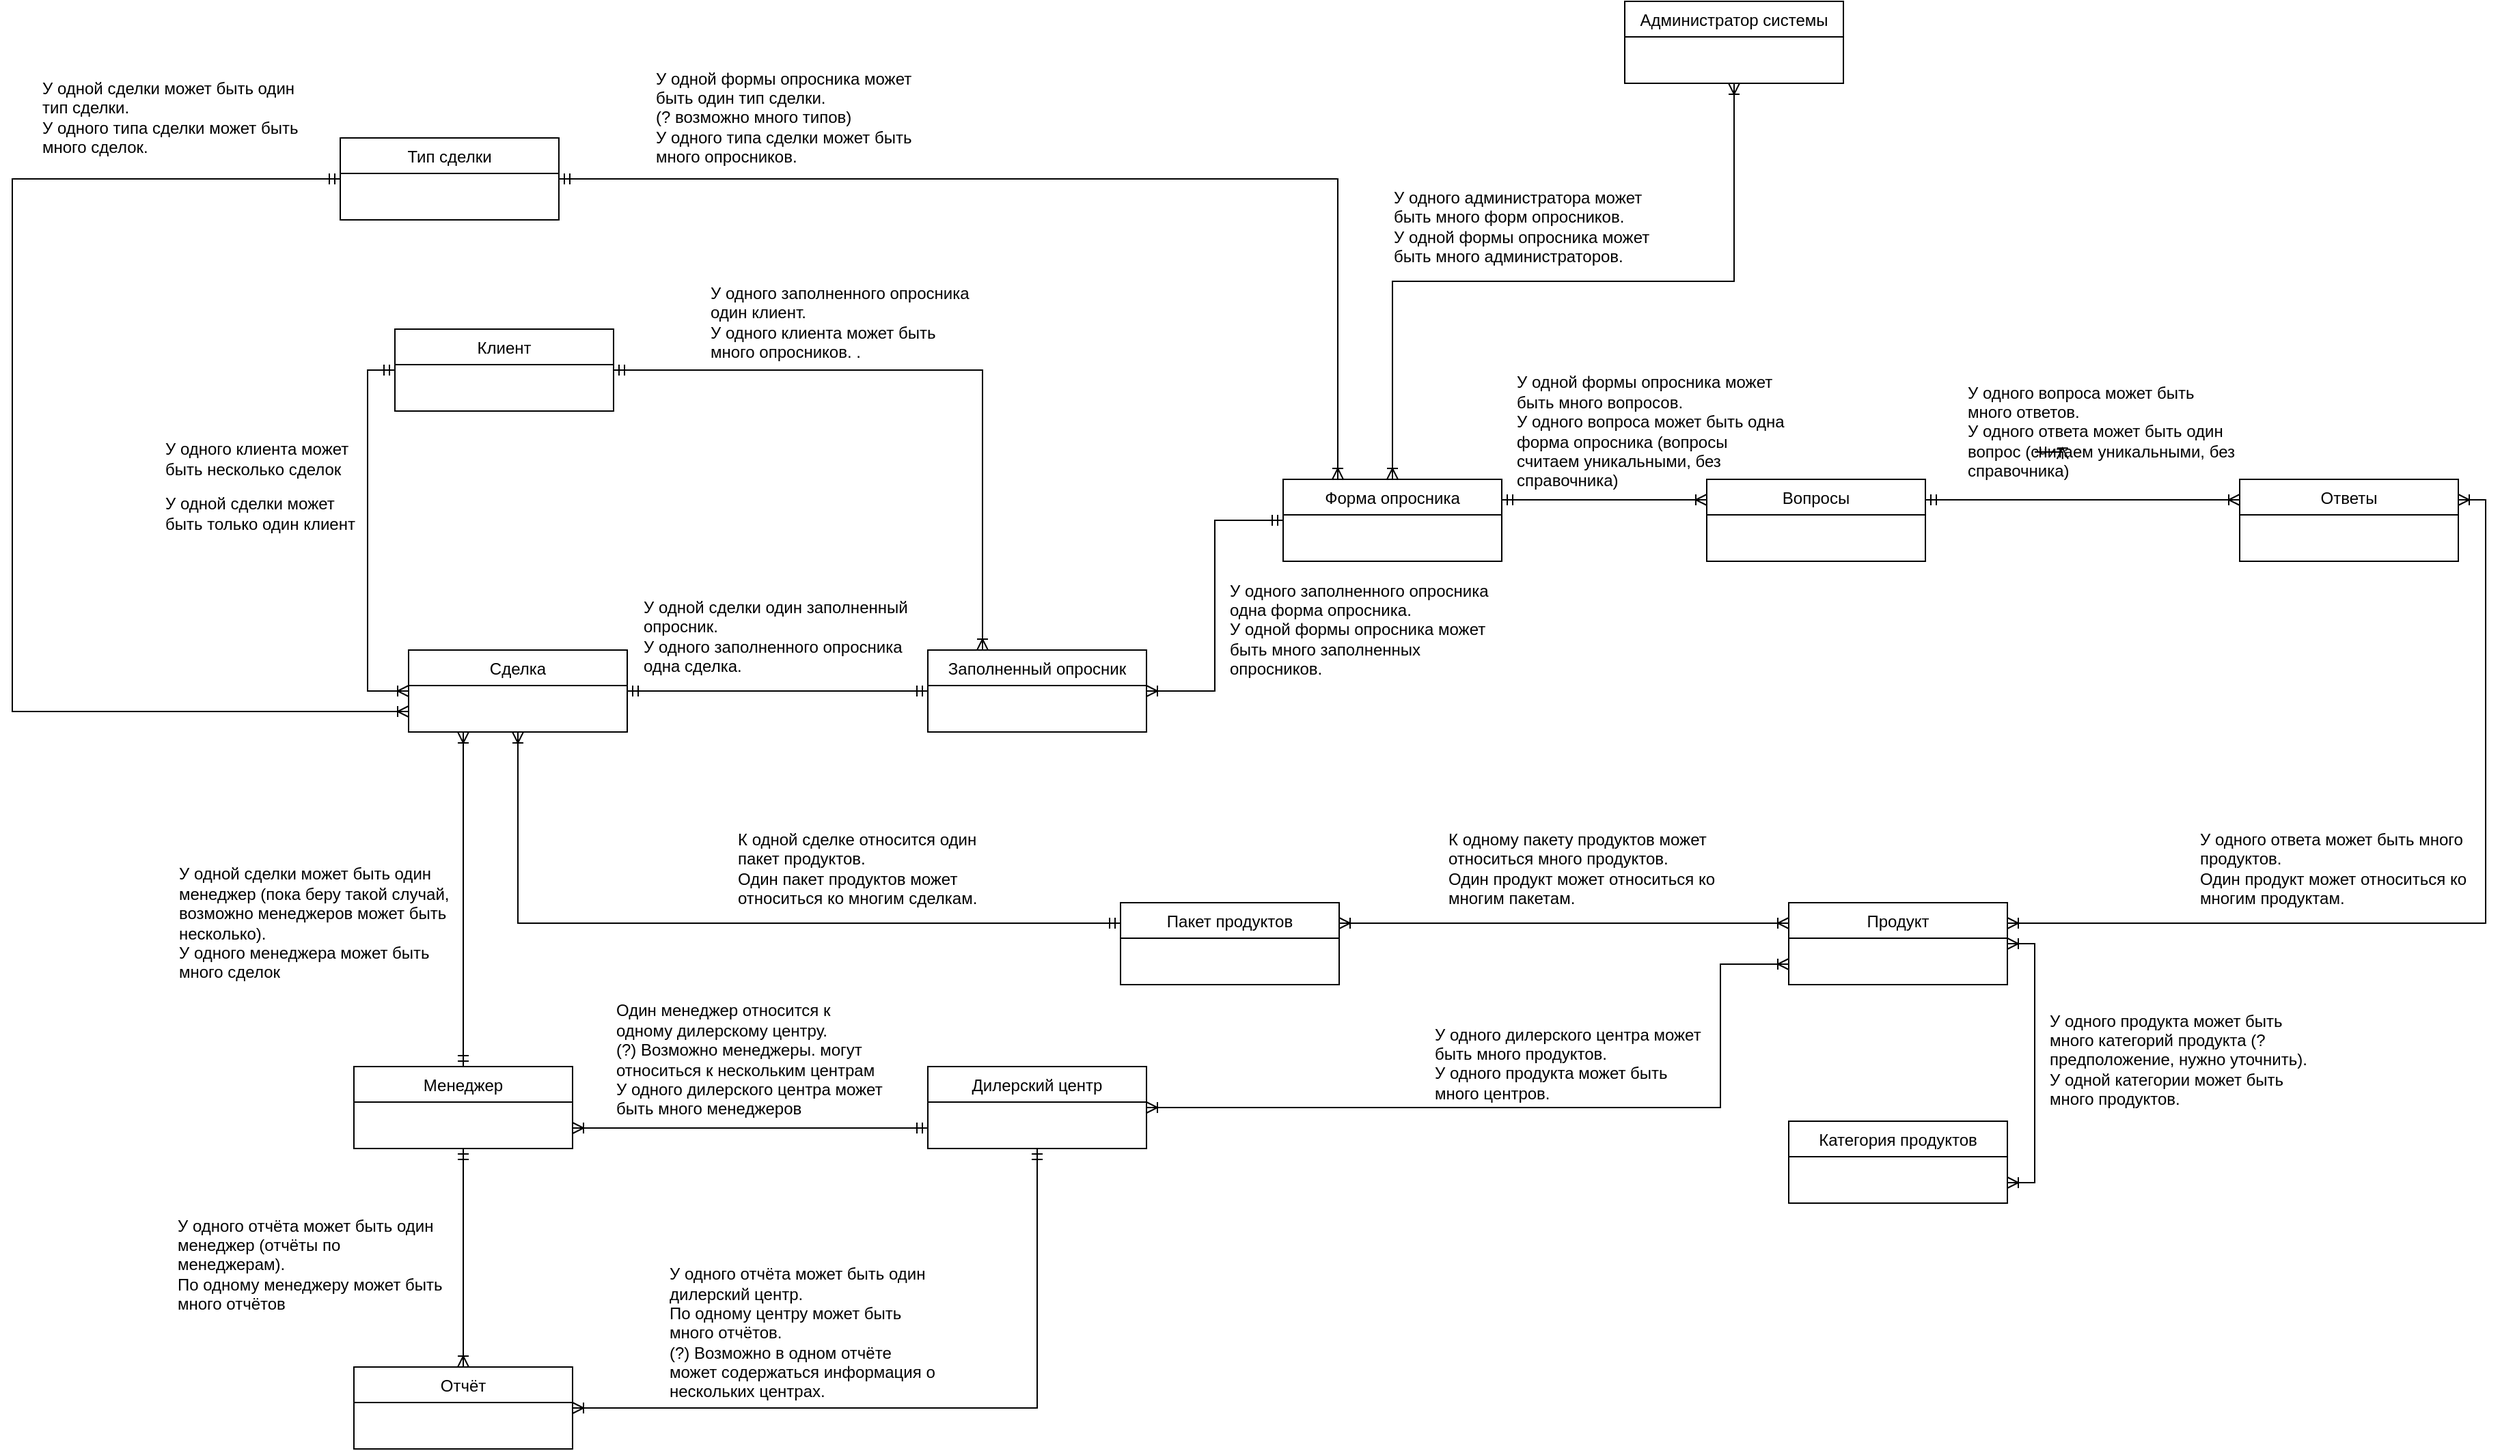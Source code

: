 <mxfile version="20.8.4" type="github">
  <diagram id="C5RBs43oDa-KdzZeNtuy" name="Page-1">
    <mxGraphModel dx="1475" dy="788" grid="1" gridSize="10" guides="1" tooltips="1" connect="1" arrows="1" fold="1" page="1" pageScale="1" pageWidth="827" pageHeight="1169" math="0" shadow="0">
      <root>
        <mxCell id="WIyWlLk6GJQsqaUBKTNV-0" />
        <mxCell id="WIyWlLk6GJQsqaUBKTNV-1" parent="WIyWlLk6GJQsqaUBKTNV-0" />
        <mxCell id="G9nCzdTo4ISETFCfbKnU-3" value="Заполненный опросник" style="swimlane;fontStyle=0;align=center;verticalAlign=top;childLayout=stackLayout;horizontal=1;startSize=26;horizontalStack=0;resizeParent=1;resizeLast=0;collapsible=1;marginBottom=0;rounded=0;shadow=0;strokeWidth=1;" vertex="1" parent="WIyWlLk6GJQsqaUBKTNV-1">
          <mxGeometry x="740" y="1275" width="160" height="60" as="geometry">
            <mxRectangle x="340" y="380" width="170" height="26" as="alternateBounds" />
          </mxGeometry>
        </mxCell>
        <mxCell id="G9nCzdTo4ISETFCfbKnU-27" style="edgeStyle=orthogonalEdgeStyle;rounded=0;orthogonalLoop=1;jettySize=auto;html=1;exitX=0;exitY=0.5;exitDx=0;exitDy=0;entryX=1;entryY=0.5;entryDx=0;entryDy=0;startArrow=ERmandOne;startFill=0;endArrow=ERoneToMany;endFill=0;" edge="1" parent="WIyWlLk6GJQsqaUBKTNV-1" source="G9nCzdTo4ISETFCfbKnU-4" target="G9nCzdTo4ISETFCfbKnU-3">
          <mxGeometry relative="1" as="geometry" />
        </mxCell>
        <mxCell id="G9nCzdTo4ISETFCfbKnU-31" style="edgeStyle=orthogonalEdgeStyle;rounded=0;orthogonalLoop=1;jettySize=auto;html=1;exitX=1;exitY=0.25;exitDx=0;exitDy=0;entryX=0;entryY=0.25;entryDx=0;entryDy=0;startArrow=ERmandOne;startFill=0;endArrow=ERoneToMany;endFill=0;" edge="1" parent="WIyWlLk6GJQsqaUBKTNV-1" source="G9nCzdTo4ISETFCfbKnU-4" target="G9nCzdTo4ISETFCfbKnU-29">
          <mxGeometry relative="1" as="geometry" />
        </mxCell>
        <mxCell id="G9nCzdTo4ISETFCfbKnU-4" value="Форма опросника" style="swimlane;fontStyle=0;align=center;verticalAlign=top;childLayout=stackLayout;horizontal=1;startSize=26;horizontalStack=0;resizeParent=1;resizeLast=0;collapsible=1;marginBottom=0;rounded=0;shadow=0;strokeWidth=1;" vertex="1" parent="WIyWlLk6GJQsqaUBKTNV-1">
          <mxGeometry x="1000" y="1150" width="160" height="60" as="geometry">
            <mxRectangle x="340" y="380" width="170" height="26" as="alternateBounds" />
          </mxGeometry>
        </mxCell>
        <mxCell id="G9nCzdTo4ISETFCfbKnU-15" style="edgeStyle=orthogonalEdgeStyle;rounded=0;orthogonalLoop=1;jettySize=auto;html=1;exitX=0;exitY=0.5;exitDx=0;exitDy=0;entryX=0;entryY=0.75;entryDx=0;entryDy=0;startArrow=ERmandOne;startFill=0;endArrow=ERoneToMany;endFill=0;" edge="1" parent="WIyWlLk6GJQsqaUBKTNV-1" source="G9nCzdTo4ISETFCfbKnU-5" target="G9nCzdTo4ISETFCfbKnU-9">
          <mxGeometry relative="1" as="geometry">
            <Array as="points">
              <mxPoint x="120" y="930" />
              <mxPoint x="70" y="930" />
              <mxPoint x="70" y="1320" />
            </Array>
          </mxGeometry>
        </mxCell>
        <mxCell id="G9nCzdTo4ISETFCfbKnU-60" style="edgeStyle=orthogonalEdgeStyle;rounded=0;orthogonalLoop=1;jettySize=auto;html=1;exitX=1;exitY=0.5;exitDx=0;exitDy=0;entryX=0.25;entryY=0;entryDx=0;entryDy=0;startArrow=ERmandOne;startFill=0;endArrow=ERoneToMany;endFill=0;" edge="1" parent="WIyWlLk6GJQsqaUBKTNV-1" source="G9nCzdTo4ISETFCfbKnU-5" target="G9nCzdTo4ISETFCfbKnU-4">
          <mxGeometry relative="1" as="geometry" />
        </mxCell>
        <mxCell id="G9nCzdTo4ISETFCfbKnU-5" value="Тип сделки" style="swimlane;fontStyle=0;align=center;verticalAlign=top;childLayout=stackLayout;horizontal=1;startSize=26;horizontalStack=0;resizeParent=1;resizeLast=0;collapsible=1;marginBottom=0;rounded=0;shadow=0;strokeWidth=1;" vertex="1" parent="WIyWlLk6GJQsqaUBKTNV-1">
          <mxGeometry x="310" y="900" width="160" height="60" as="geometry">
            <mxRectangle x="340" y="380" width="170" height="26" as="alternateBounds" />
          </mxGeometry>
        </mxCell>
        <mxCell id="G9nCzdTo4ISETFCfbKnU-10" value="" style="edgeStyle=orthogonalEdgeStyle;rounded=0;orthogonalLoop=1;jettySize=auto;html=1;exitX=0;exitY=0.5;exitDx=0;exitDy=0;entryX=0;entryY=0.5;entryDx=0;entryDy=0;startArrow=ERmandOne;startFill=0;endArrow=ERoneToMany;endFill=0;labelPosition=left;verticalLabelPosition=middle;align=right;verticalAlign=middle;" edge="1" parent="WIyWlLk6GJQsqaUBKTNV-1" source="G9nCzdTo4ISETFCfbKnU-6" target="G9nCzdTo4ISETFCfbKnU-9">
          <mxGeometry x="0.005" relative="1" as="geometry">
            <mxPoint as="offset" />
          </mxGeometry>
        </mxCell>
        <mxCell id="G9nCzdTo4ISETFCfbKnU-24" style="edgeStyle=orthogonalEdgeStyle;rounded=0;orthogonalLoop=1;jettySize=auto;html=1;exitX=1;exitY=0.5;exitDx=0;exitDy=0;entryX=0.25;entryY=0;entryDx=0;entryDy=0;startArrow=ERmandOne;startFill=0;endArrow=ERoneToMany;endFill=0;" edge="1" parent="WIyWlLk6GJQsqaUBKTNV-1" source="G9nCzdTo4ISETFCfbKnU-6" target="G9nCzdTo4ISETFCfbKnU-3">
          <mxGeometry relative="1" as="geometry" />
        </mxCell>
        <mxCell id="G9nCzdTo4ISETFCfbKnU-6" value="Клиент" style="swimlane;fontStyle=0;align=center;verticalAlign=top;childLayout=stackLayout;horizontal=1;startSize=26;horizontalStack=0;resizeParent=1;resizeLast=0;collapsible=1;marginBottom=0;rounded=0;shadow=0;strokeWidth=1;" vertex="1" parent="WIyWlLk6GJQsqaUBKTNV-1">
          <mxGeometry x="350" y="1040" width="160" height="60" as="geometry">
            <mxRectangle x="340" y="380" width="170" height="26" as="alternateBounds" />
          </mxGeometry>
        </mxCell>
        <mxCell id="G9nCzdTo4ISETFCfbKnU-17" style="edgeStyle=orthogonalEdgeStyle;rounded=0;orthogonalLoop=1;jettySize=auto;html=1;exitX=0.5;exitY=0;exitDx=0;exitDy=0;entryX=0.25;entryY=1;entryDx=0;entryDy=0;startArrow=ERmandOne;startFill=0;endArrow=ERoneToMany;endFill=0;" edge="1" parent="WIyWlLk6GJQsqaUBKTNV-1" source="G9nCzdTo4ISETFCfbKnU-7" target="G9nCzdTo4ISETFCfbKnU-9">
          <mxGeometry relative="1" as="geometry" />
        </mxCell>
        <mxCell id="G9nCzdTo4ISETFCfbKnU-7" value="Менеджер" style="swimlane;fontStyle=0;align=center;verticalAlign=top;childLayout=stackLayout;horizontal=1;startSize=26;horizontalStack=0;resizeParent=1;resizeLast=0;collapsible=1;marginBottom=0;rounded=0;shadow=0;strokeWidth=1;" vertex="1" parent="WIyWlLk6GJQsqaUBKTNV-1">
          <mxGeometry x="320" y="1580" width="160" height="60" as="geometry">
            <mxRectangle x="340" y="380" width="170" height="26" as="alternateBounds" />
          </mxGeometry>
        </mxCell>
        <mxCell id="G9nCzdTo4ISETFCfbKnU-20" style="edgeStyle=orthogonalEdgeStyle;rounded=0;orthogonalLoop=1;jettySize=auto;html=1;exitX=0;exitY=0.75;exitDx=0;exitDy=0;entryX=1;entryY=0.75;entryDx=0;entryDy=0;startArrow=ERmandOne;startFill=0;endArrow=ERoneToMany;endFill=0;" edge="1" parent="WIyWlLk6GJQsqaUBKTNV-1" source="G9nCzdTo4ISETFCfbKnU-8" target="G9nCzdTo4ISETFCfbKnU-7">
          <mxGeometry relative="1" as="geometry" />
        </mxCell>
        <mxCell id="G9nCzdTo4ISETFCfbKnU-65" style="edgeStyle=orthogonalEdgeStyle;rounded=0;orthogonalLoop=1;jettySize=auto;html=1;exitX=1;exitY=0.5;exitDx=0;exitDy=0;entryX=0;entryY=0.75;entryDx=0;entryDy=0;startArrow=ERoneToMany;startFill=0;endArrow=ERoneToMany;endFill=0;" edge="1" parent="WIyWlLk6GJQsqaUBKTNV-1" source="G9nCzdTo4ISETFCfbKnU-8" target="G9nCzdTo4ISETFCfbKnU-36">
          <mxGeometry relative="1" as="geometry">
            <Array as="points">
              <mxPoint x="1320" y="1610" />
              <mxPoint x="1320" y="1505" />
            </Array>
          </mxGeometry>
        </mxCell>
        <mxCell id="G9nCzdTo4ISETFCfbKnU-8" value="Дилерский центр" style="swimlane;fontStyle=0;align=center;verticalAlign=top;childLayout=stackLayout;horizontal=1;startSize=26;horizontalStack=0;resizeParent=1;resizeLast=0;collapsible=1;marginBottom=0;rounded=0;shadow=0;strokeWidth=1;" vertex="1" parent="WIyWlLk6GJQsqaUBKTNV-1">
          <mxGeometry x="740" y="1580" width="160" height="60" as="geometry">
            <mxRectangle x="340" y="380" width="170" height="26" as="alternateBounds" />
          </mxGeometry>
        </mxCell>
        <mxCell id="G9nCzdTo4ISETFCfbKnU-23" style="edgeStyle=orthogonalEdgeStyle;rounded=0;orthogonalLoop=1;jettySize=auto;html=1;exitX=1;exitY=0.5;exitDx=0;exitDy=0;entryX=0;entryY=0.5;entryDx=0;entryDy=0;startArrow=ERmandOne;startFill=0;endArrow=ERmandOne;endFill=0;" edge="1" parent="WIyWlLk6GJQsqaUBKTNV-1" source="G9nCzdTo4ISETFCfbKnU-9" target="G9nCzdTo4ISETFCfbKnU-3">
          <mxGeometry relative="1" as="geometry" />
        </mxCell>
        <mxCell id="G9nCzdTo4ISETFCfbKnU-46" style="edgeStyle=orthogonalEdgeStyle;rounded=0;orthogonalLoop=1;jettySize=auto;html=1;exitX=0.5;exitY=1;exitDx=0;exitDy=0;entryX=0;entryY=0.25;entryDx=0;entryDy=0;startArrow=ERoneToMany;startFill=0;endArrow=ERmandOne;endFill=0;" edge="1" parent="WIyWlLk6GJQsqaUBKTNV-1" source="G9nCzdTo4ISETFCfbKnU-9" target="G9nCzdTo4ISETFCfbKnU-41">
          <mxGeometry relative="1" as="geometry" />
        </mxCell>
        <mxCell id="G9nCzdTo4ISETFCfbKnU-9" value="Сделка" style="swimlane;fontStyle=0;align=center;verticalAlign=top;childLayout=stackLayout;horizontal=1;startSize=26;horizontalStack=0;resizeParent=1;resizeLast=0;collapsible=1;marginBottom=0;rounded=0;shadow=0;strokeWidth=1;" vertex="1" parent="WIyWlLk6GJQsqaUBKTNV-1">
          <mxGeometry x="360" y="1275" width="160" height="60" as="geometry">
            <mxRectangle x="340" y="380" width="170" height="26" as="alternateBounds" />
          </mxGeometry>
        </mxCell>
        <mxCell id="G9nCzdTo4ISETFCfbKnU-11" value="У одного клиента может быть несколько сделок" style="text;html=1;strokeColor=none;fillColor=none;align=left;verticalAlign=middle;whiteSpace=wrap;rounded=0;container=1;" vertex="1" parent="WIyWlLk6GJQsqaUBKTNV-1">
          <mxGeometry x="180" y="1120" width="150" height="30" as="geometry" />
        </mxCell>
        <mxCell id="G9nCzdTo4ISETFCfbKnU-12" value="У одной сделки может быть только один клиент&amp;nbsp;" style="text;html=1;strokeColor=none;fillColor=none;align=left;verticalAlign=middle;whiteSpace=wrap;rounded=0;" vertex="1" parent="WIyWlLk6GJQsqaUBKTNV-1">
          <mxGeometry x="180" y="1160" width="150" height="30" as="geometry" />
        </mxCell>
        <mxCell id="G9nCzdTo4ISETFCfbKnU-13" value="У одной сделки может быть один тип сделки.&amp;nbsp;&lt;br&gt;У одного типа сделки может быть много сделок.&amp;nbsp;" style="text;html=1;strokeColor=none;fillColor=none;align=left;verticalAlign=middle;whiteSpace=wrap;rounded=0;" vertex="1" parent="WIyWlLk6GJQsqaUBKTNV-1">
          <mxGeometry x="90" y="870" width="200" height="30" as="geometry" />
        </mxCell>
        <mxCell id="G9nCzdTo4ISETFCfbKnU-16" value="У одной сделки может быть один менеджер (пока беру такой случай, возможно менеджеров может быть несколько).&amp;nbsp;&lt;br&gt;У одного менеджера может быть много сделок" style="text;html=1;strokeColor=none;fillColor=none;align=left;verticalAlign=middle;whiteSpace=wrap;rounded=0;" vertex="1" parent="WIyWlLk6GJQsqaUBKTNV-1">
          <mxGeometry x="190" y="1460" width="200" height="30" as="geometry" />
        </mxCell>
        <mxCell id="G9nCzdTo4ISETFCfbKnU-18" value="Один менеджер относится к одному дилерскому центру.&lt;br&gt;(?) Возможно менеджеры. могут относиться к нескольким центрам&lt;br&gt;У одного дилерского центра может быть много менеджеров" style="text;html=1;strokeColor=none;fillColor=none;align=left;verticalAlign=middle;whiteSpace=wrap;rounded=0;" vertex="1" parent="WIyWlLk6GJQsqaUBKTNV-1">
          <mxGeometry x="510" y="1560" width="200" height="30" as="geometry" />
        </mxCell>
        <mxCell id="G9nCzdTo4ISETFCfbKnU-21" value="У одной сделки один заполненный опросник.&amp;nbsp;&lt;br&gt;У одного заполненного опросника одна сделка.&lt;br&gt;" style="text;html=1;strokeColor=none;fillColor=none;align=left;verticalAlign=middle;whiteSpace=wrap;rounded=0;" vertex="1" parent="WIyWlLk6GJQsqaUBKTNV-1">
          <mxGeometry x="530" y="1250" width="200" height="30" as="geometry" />
        </mxCell>
        <mxCell id="G9nCzdTo4ISETFCfbKnU-22" value="&lt;div style=&quot;text-align: left;&quot;&gt;У одного заполненного опросника один клиент.&amp;nbsp;&lt;/div&gt;&lt;div style=&quot;text-align: left;&quot;&gt;У одного клиента может быть много опросников. .&lt;/div&gt;" style="text;html=1;strokeColor=none;fillColor=none;align=center;verticalAlign=middle;whiteSpace=wrap;rounded=0;" vertex="1" parent="WIyWlLk6GJQsqaUBKTNV-1">
          <mxGeometry x="580" y="1020" width="200" height="30" as="geometry" />
        </mxCell>
        <mxCell id="G9nCzdTo4ISETFCfbKnU-28" value="&lt;div style=&quot;text-align: left;&quot;&gt;У одного заполненного опросника одна форма опросника.&amp;nbsp;&lt;/div&gt;&lt;div style=&quot;text-align: left;&quot;&gt;У одной формы опросника может быть много заполненных опросников.&amp;nbsp;&lt;/div&gt;" style="text;html=1;strokeColor=none;fillColor=none;align=center;verticalAlign=middle;whiteSpace=wrap;rounded=0;" vertex="1" parent="WIyWlLk6GJQsqaUBKTNV-1">
          <mxGeometry x="960" y="1245" width="200" height="30" as="geometry" />
        </mxCell>
        <mxCell id="G9nCzdTo4ISETFCfbKnU-34" style="edgeStyle=orthogonalEdgeStyle;rounded=0;orthogonalLoop=1;jettySize=auto;html=1;exitX=1;exitY=0.25;exitDx=0;exitDy=0;entryX=0;entryY=0.25;entryDx=0;entryDy=0;startArrow=ERmandOne;startFill=0;endArrow=ERoneToMany;endFill=0;" edge="1" parent="WIyWlLk6GJQsqaUBKTNV-1" source="G9nCzdTo4ISETFCfbKnU-29" target="G9nCzdTo4ISETFCfbKnU-32">
          <mxGeometry relative="1" as="geometry" />
        </mxCell>
        <mxCell id="G9nCzdTo4ISETFCfbKnU-29" value="Вопросы" style="swimlane;fontStyle=0;align=center;verticalAlign=top;childLayout=stackLayout;horizontal=1;startSize=26;horizontalStack=0;resizeParent=1;resizeLast=0;collapsible=1;marginBottom=0;rounded=0;shadow=0;strokeWidth=1;" vertex="1" parent="WIyWlLk6GJQsqaUBKTNV-1">
          <mxGeometry x="1310" y="1150" width="160" height="60" as="geometry">
            <mxRectangle x="340" y="380" width="170" height="26" as="alternateBounds" />
          </mxGeometry>
        </mxCell>
        <mxCell id="G9nCzdTo4ISETFCfbKnU-30" value="&lt;div style=&quot;text-align: left;&quot;&gt;У одной формы опросника может быть много вопросов.&amp;nbsp;&lt;/div&gt;&lt;div style=&quot;text-align: left;&quot;&gt;У одного вопроса может быть одна форма опросника (вопросы считаем уникальными, без справочника)&lt;/div&gt;" style="text;html=1;strokeColor=none;fillColor=none;align=center;verticalAlign=middle;whiteSpace=wrap;rounded=0;" vertex="1" parent="WIyWlLk6GJQsqaUBKTNV-1">
          <mxGeometry x="1170" y="1100" width="200" height="30" as="geometry" />
        </mxCell>
        <mxCell id="G9nCzdTo4ISETFCfbKnU-37" style="edgeStyle=orthogonalEdgeStyle;rounded=0;orthogonalLoop=1;jettySize=auto;html=1;exitX=1;exitY=0.25;exitDx=0;exitDy=0;entryX=1;entryY=0.25;entryDx=0;entryDy=0;startArrow=ERoneToMany;startFill=0;endArrow=ERoneToMany;endFill=0;" edge="1" parent="WIyWlLk6GJQsqaUBKTNV-1" source="G9nCzdTo4ISETFCfbKnU-32" target="G9nCzdTo4ISETFCfbKnU-36">
          <mxGeometry relative="1" as="geometry" />
        </mxCell>
        <mxCell id="G9nCzdTo4ISETFCfbKnU-32" value="Ответы" style="swimlane;fontStyle=0;align=center;verticalAlign=top;childLayout=stackLayout;horizontal=1;startSize=26;horizontalStack=0;resizeParent=1;resizeLast=0;collapsible=1;marginBottom=0;rounded=0;shadow=0;strokeWidth=1;" vertex="1" parent="WIyWlLk6GJQsqaUBKTNV-1">
          <mxGeometry x="1700" y="1150" width="160" height="60" as="geometry">
            <mxRectangle x="340" y="380" width="170" height="26" as="alternateBounds" />
          </mxGeometry>
        </mxCell>
        <mxCell id="G9nCzdTo4ISETFCfbKnU-33" value="&lt;div style=&quot;text-align: left;&quot;&gt;У одного вопроса может быть много ответов.&amp;nbsp;&lt;/div&gt;&lt;div style=&quot;text-align: left;&quot;&gt;У одного ответа может быть один вопрос (считаем уникальными, без справочника)&lt;/div&gt;" style="text;html=1;strokeColor=none;fillColor=none;align=center;verticalAlign=middle;whiteSpace=wrap;rounded=0;" vertex="1" parent="WIyWlLk6GJQsqaUBKTNV-1">
          <mxGeometry x="1500" y="1100" width="200" height="30" as="geometry" />
        </mxCell>
        <mxCell id="G9nCzdTo4ISETFCfbKnU-35" value="&lt;div style=&quot;text-align: left;&quot;&gt;У одного ответа может быть много продуктов.&lt;/div&gt;&lt;div style=&quot;text-align: left;&quot;&gt;Один продукт может относиться ко многим продуктам.&amp;nbsp;&lt;/div&gt;" style="text;html=1;strokeColor=none;fillColor=none;align=center;verticalAlign=middle;whiteSpace=wrap;rounded=0;" vertex="1" parent="WIyWlLk6GJQsqaUBKTNV-1">
          <mxGeometry x="1670" y="1420" width="200" height="30" as="geometry" />
        </mxCell>
        <mxCell id="G9nCzdTo4ISETFCfbKnU-40" style="edgeStyle=orthogonalEdgeStyle;rounded=0;orthogonalLoop=1;jettySize=auto;html=1;exitX=1;exitY=0.5;exitDx=0;exitDy=0;entryX=1;entryY=0.75;entryDx=0;entryDy=0;startArrow=ERoneToMany;startFill=0;endArrow=ERoneToMany;endFill=0;" edge="1" parent="WIyWlLk6GJQsqaUBKTNV-1" source="G9nCzdTo4ISETFCfbKnU-36" target="G9nCzdTo4ISETFCfbKnU-38">
          <mxGeometry relative="1" as="geometry" />
        </mxCell>
        <mxCell id="G9nCzdTo4ISETFCfbKnU-36" value="Продукт" style="swimlane;fontStyle=0;align=center;verticalAlign=top;childLayout=stackLayout;horizontal=1;startSize=26;horizontalStack=0;resizeParent=1;resizeLast=0;collapsible=1;marginBottom=0;rounded=0;shadow=0;strokeWidth=1;" vertex="1" parent="WIyWlLk6GJQsqaUBKTNV-1">
          <mxGeometry x="1370" y="1460" width="160" height="60" as="geometry">
            <mxRectangle x="340" y="380" width="170" height="26" as="alternateBounds" />
          </mxGeometry>
        </mxCell>
        <mxCell id="G9nCzdTo4ISETFCfbKnU-38" value="Категория продуктов" style="swimlane;fontStyle=0;align=center;verticalAlign=top;childLayout=stackLayout;horizontal=1;startSize=26;horizontalStack=0;resizeParent=1;resizeLast=0;collapsible=1;marginBottom=0;rounded=0;shadow=0;strokeWidth=1;" vertex="1" parent="WIyWlLk6GJQsqaUBKTNV-1">
          <mxGeometry x="1370" y="1620" width="160" height="60" as="geometry">
            <mxRectangle x="340" y="380" width="170" height="26" as="alternateBounds" />
          </mxGeometry>
        </mxCell>
        <mxCell id="G9nCzdTo4ISETFCfbKnU-39" value="&lt;div style=&quot;text-align: left;&quot;&gt;У одного продукта может быть много категорий продукта (? предположение, нужно уточнить).&amp;nbsp;&lt;/div&gt;&lt;div style=&quot;text-align: left;&quot;&gt;У одной категории может быть много продуктов.&amp;nbsp;&lt;/div&gt;" style="text;html=1;strokeColor=none;fillColor=none;align=center;verticalAlign=middle;whiteSpace=wrap;rounded=0;" vertex="1" parent="WIyWlLk6GJQsqaUBKTNV-1">
          <mxGeometry x="1560" y="1560" width="200" height="30" as="geometry" />
        </mxCell>
        <mxCell id="G9nCzdTo4ISETFCfbKnU-44" style="edgeStyle=orthogonalEdgeStyle;rounded=0;orthogonalLoop=1;jettySize=auto;html=1;exitX=1;exitY=0.25;exitDx=0;exitDy=0;entryX=0;entryY=0.25;entryDx=0;entryDy=0;startArrow=ERoneToMany;startFill=0;endArrow=ERoneToMany;endFill=0;" edge="1" parent="WIyWlLk6GJQsqaUBKTNV-1" source="G9nCzdTo4ISETFCfbKnU-41" target="G9nCzdTo4ISETFCfbKnU-36">
          <mxGeometry relative="1" as="geometry" />
        </mxCell>
        <mxCell id="G9nCzdTo4ISETFCfbKnU-41" value="Пакет продуктов" style="swimlane;fontStyle=0;align=center;verticalAlign=top;childLayout=stackLayout;horizontal=1;startSize=26;horizontalStack=0;resizeParent=1;resizeLast=0;collapsible=1;marginBottom=0;rounded=0;shadow=0;strokeWidth=1;" vertex="1" parent="WIyWlLk6GJQsqaUBKTNV-1">
          <mxGeometry x="881" y="1460" width="160" height="60" as="geometry">
            <mxRectangle x="340" y="380" width="170" height="26" as="alternateBounds" />
          </mxGeometry>
        </mxCell>
        <mxCell id="G9nCzdTo4ISETFCfbKnU-43" value="&lt;div style=&quot;text-align: left;&quot;&gt;К одному пакету продуктов может относиться много продуктов.&amp;nbsp;&lt;/div&gt;&lt;div style=&quot;text-align: left;&quot;&gt;Один продукт может относиться ко многим пакетам.&lt;/div&gt;" style="text;html=1;strokeColor=none;fillColor=none;align=center;verticalAlign=middle;whiteSpace=wrap;rounded=0;" vertex="1" parent="WIyWlLk6GJQsqaUBKTNV-1">
          <mxGeometry x="1120" y="1420" width="200" height="30" as="geometry" />
        </mxCell>
        <mxCell id="G9nCzdTo4ISETFCfbKnU-45" value="&lt;div style=&quot;text-align: left;&quot;&gt;К одной сделке относится один пакет продуктов.&amp;nbsp;&lt;/div&gt;&lt;div style=&quot;text-align: left;&quot;&gt;Один пакет продуктов может относиться ко многим сделкам.&amp;nbsp;&lt;/div&gt;" style="text;html=1;strokeColor=none;fillColor=none;align=center;verticalAlign=middle;whiteSpace=wrap;rounded=0;" vertex="1" parent="WIyWlLk6GJQsqaUBKTNV-1">
          <mxGeometry x="600" y="1420" width="200" height="30" as="geometry" />
        </mxCell>
        <mxCell id="G9nCzdTo4ISETFCfbKnU-51" style="edgeStyle=orthogonalEdgeStyle;rounded=0;orthogonalLoop=1;jettySize=auto;html=1;exitX=0.5;exitY=0;exitDx=0;exitDy=0;entryX=0.5;entryY=1;entryDx=0;entryDy=0;startArrow=ERoneToMany;startFill=0;endArrow=ERmandOne;endFill=0;" edge="1" parent="WIyWlLk6GJQsqaUBKTNV-1" source="G9nCzdTo4ISETFCfbKnU-47" target="G9nCzdTo4ISETFCfbKnU-7">
          <mxGeometry relative="1" as="geometry" />
        </mxCell>
        <mxCell id="G9nCzdTo4ISETFCfbKnU-52" style="edgeStyle=orthogonalEdgeStyle;rounded=0;orthogonalLoop=1;jettySize=auto;html=1;exitX=1;exitY=0.5;exitDx=0;exitDy=0;entryX=0.5;entryY=1;entryDx=0;entryDy=0;startArrow=ERoneToMany;startFill=0;endArrow=ERmandOne;endFill=0;" edge="1" parent="WIyWlLk6GJQsqaUBKTNV-1" source="G9nCzdTo4ISETFCfbKnU-47" target="G9nCzdTo4ISETFCfbKnU-8">
          <mxGeometry relative="1" as="geometry" />
        </mxCell>
        <mxCell id="G9nCzdTo4ISETFCfbKnU-47" value="Отчёт" style="swimlane;fontStyle=0;align=center;verticalAlign=top;childLayout=stackLayout;horizontal=1;startSize=26;horizontalStack=0;resizeParent=1;resizeLast=0;collapsible=1;marginBottom=0;rounded=0;shadow=0;strokeWidth=1;" vertex="1" parent="WIyWlLk6GJQsqaUBKTNV-1">
          <mxGeometry x="320" y="1800" width="160" height="60" as="geometry">
            <mxRectangle x="340" y="380" width="170" height="26" as="alternateBounds" />
          </mxGeometry>
        </mxCell>
        <mxCell id="G9nCzdTo4ISETFCfbKnU-48" value="&lt;div style=&quot;text-align: left;&quot;&gt;У одного отчёта может быть один менеджер (отчёты по менеджерам).&amp;nbsp;&lt;/div&gt;&lt;div style=&quot;text-align: left;&quot;&gt;По одному менеджеру может быть много отчётов&lt;/div&gt;" style="text;html=1;strokeColor=none;fillColor=none;align=center;verticalAlign=middle;whiteSpace=wrap;rounded=0;" vertex="1" parent="WIyWlLk6GJQsqaUBKTNV-1">
          <mxGeometry x="190" y="1710" width="200" height="30" as="geometry" />
        </mxCell>
        <mxCell id="G9nCzdTo4ISETFCfbKnU-49" value="&lt;div style=&quot;text-align: left;&quot;&gt;У одного отчёта может быть один дилерский центр.&amp;nbsp;&lt;/div&gt;&lt;div style=&quot;text-align: left;&quot;&gt;По одному центру может быть много отчётов.&amp;nbsp;&lt;/div&gt;&lt;div style=&quot;text-align: left;&quot;&gt;(?) Возможно в одном отчёте может содержаться информация о нескольких центрах.&amp;nbsp;&lt;/div&gt;" style="text;html=1;strokeColor=none;fillColor=none;align=center;verticalAlign=middle;whiteSpace=wrap;rounded=0;" vertex="1" parent="WIyWlLk6GJQsqaUBKTNV-1">
          <mxGeometry x="550" y="1760" width="200" height="30" as="geometry" />
        </mxCell>
        <mxCell id="G9nCzdTo4ISETFCfbKnU-54" style="edgeStyle=orthogonalEdgeStyle;rounded=0;orthogonalLoop=1;jettySize=auto;html=1;exitX=0.5;exitY=1;exitDx=0;exitDy=0;entryX=0.5;entryY=0;entryDx=0;entryDy=0;startArrow=ERoneToMany;startFill=0;endArrow=ERoneToMany;endFill=0;" edge="1" parent="WIyWlLk6GJQsqaUBKTNV-1" source="G9nCzdTo4ISETFCfbKnU-53" target="G9nCzdTo4ISETFCfbKnU-4">
          <mxGeometry relative="1" as="geometry" />
        </mxCell>
        <mxCell id="G9nCzdTo4ISETFCfbKnU-53" value="Администратор системы" style="swimlane;fontStyle=0;align=center;verticalAlign=top;childLayout=stackLayout;horizontal=1;startSize=26;horizontalStack=0;resizeParent=1;resizeLast=0;collapsible=1;marginBottom=0;rounded=0;shadow=0;strokeWidth=1;" vertex="1" parent="WIyWlLk6GJQsqaUBKTNV-1">
          <mxGeometry x="1250" y="800" width="160" height="60" as="geometry">
            <mxRectangle x="340" y="380" width="170" height="26" as="alternateBounds" />
          </mxGeometry>
        </mxCell>
        <mxCell id="G9nCzdTo4ISETFCfbKnU-55" value="&lt;div style=&quot;text-align: left;&quot;&gt;У одного администратора может быть много форм опросников.&amp;nbsp;&lt;/div&gt;&lt;div style=&quot;text-align: left;&quot;&gt;У одной формы опросника может быть много администраторов.&lt;/div&gt;" style="text;html=1;strokeColor=none;fillColor=none;align=center;verticalAlign=middle;whiteSpace=wrap;rounded=0;" vertex="1" parent="WIyWlLk6GJQsqaUBKTNV-1">
          <mxGeometry x="1080" y="950" width="200" height="30" as="geometry" />
        </mxCell>
        <mxCell id="G9nCzdTo4ISETFCfbKnU-57" value="&lt;div style=&quot;text-align: left;&quot;&gt;У одного дилерского центра может быть много продуктов.&amp;nbsp;&lt;/div&gt;&lt;div style=&quot;text-align: left;&quot;&gt;У одного продукта может быть много центров.&amp;nbsp;&lt;/div&gt;&lt;div style=&quot;text-align: left;&quot;&gt;&lt;br&gt;&lt;/div&gt;" style="text;html=1;strokeColor=none;fillColor=none;align=center;verticalAlign=middle;whiteSpace=wrap;rounded=0;" vertex="1" parent="WIyWlLk6GJQsqaUBKTNV-1">
          <mxGeometry x="1110" y="1570" width="200" height="30" as="geometry" />
        </mxCell>
        <mxCell id="G9nCzdTo4ISETFCfbKnU-59" value="&lt;div style=&quot;text-align: left;&quot;&gt;У одной формы опросника может быть один тип сделки.&amp;nbsp;&lt;/div&gt;&lt;div style=&quot;text-align: left;&quot;&gt;(? возможно много типов)&lt;/div&gt;&lt;div style=&quot;text-align: left;&quot;&gt;У одного типа сделки может быть много опросников.&lt;/div&gt;" style="text;html=1;strokeColor=none;fillColor=none;align=center;verticalAlign=middle;whiteSpace=wrap;rounded=0;" vertex="1" parent="WIyWlLk6GJQsqaUBKTNV-1">
          <mxGeometry x="540" y="870" width="200" height="30" as="geometry" />
        </mxCell>
        <mxCell id="G9nCzdTo4ISETFCfbKnU-64" style="edgeStyle=orthogonalEdgeStyle;rounded=0;orthogonalLoop=1;jettySize=auto;html=1;exitX=0.25;exitY=1;exitDx=0;exitDy=0;entryX=0.352;entryY=1.169;entryDx=0;entryDy=0;entryPerimeter=0;startArrow=ERmandOne;startFill=0;endArrow=ERoneToMany;endFill=0;" edge="1" parent="WIyWlLk6GJQsqaUBKTNV-1" source="G9nCzdTo4ISETFCfbKnU-33" target="G9nCzdTo4ISETFCfbKnU-33">
          <mxGeometry relative="1" as="geometry" />
        </mxCell>
      </root>
    </mxGraphModel>
  </diagram>
</mxfile>
